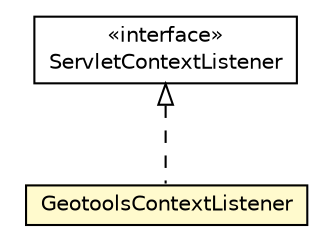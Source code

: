 #!/usr/local/bin/dot
#
# Class diagram 
# Generated by UMLGraph version R5_6-24-gf6e263 (http://www.umlgraph.org/)
#

digraph G {
	edge [fontname="Helvetica",fontsize=10,labelfontname="Helvetica",labelfontsize=10];
	node [fontname="Helvetica",fontsize=10,shape=plaintext];
	nodesep=0.25;
	ranksep=0.5;
	// nl.b3p.brmo.web.geotools.GeotoolsContextListener
	c1285 [label=<<table title="nl.b3p.brmo.web.geotools.GeotoolsContextListener" border="0" cellborder="1" cellspacing="0" cellpadding="2" port="p" bgcolor="lemonChiffon" href="./GeotoolsContextListener.html">
		<tr><td><table border="0" cellspacing="0" cellpadding="1">
<tr><td align="center" balign="center"> GeotoolsContextListener </td></tr>
		</table></td></tr>
		</table>>, URL="./GeotoolsContextListener.html", fontname="Helvetica", fontcolor="black", fontsize=10.0];
	//nl.b3p.brmo.web.geotools.GeotoolsContextListener implements javax.servlet.ServletContextListener
	c1328:p -> c1285:p [dir=back,arrowtail=empty,style=dashed];
	// javax.servlet.ServletContextListener
	c1328 [label=<<table title="javax.servlet.ServletContextListener" border="0" cellborder="1" cellspacing="0" cellpadding="2" port="p" href="https://docs.oracle.com/javaee/7/api/javax/servlet/ServletContextListener.html">
		<tr><td><table border="0" cellspacing="0" cellpadding="1">
<tr><td align="center" balign="center"> &#171;interface&#187; </td></tr>
<tr><td align="center" balign="center"> ServletContextListener </td></tr>
		</table></td></tr>
		</table>>, URL="https://docs.oracle.com/javaee/7/api/javax/servlet/ServletContextListener.html", fontname="Helvetica", fontcolor="black", fontsize=10.0];
}

